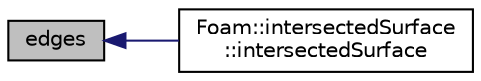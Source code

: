 digraph "edges"
{
  bgcolor="transparent";
  edge [fontname="Helvetica",fontsize="10",labelfontname="Helvetica",labelfontsize="10"];
  node [fontname="Helvetica",fontsize="10",shape=record];
  rankdir="LR";
  Node1 [label="edges",height=0.2,width=0.4,color="black", fillcolor="grey75", style="filled", fontcolor="black"];
  Node1 -> Node2 [dir="back",color="midnightblue",fontsize="10",style="solid",fontname="Helvetica"];
  Node2 [label="Foam::intersectedSurface\l::intersectedSurface",height=0.2,width=0.4,color="black",URL="$a01167.html#a6e95ab0cf81f4521899580c0caaaf6e7",tooltip="Construct from surface and intersection. isFirstSurface is needed. "];
}
